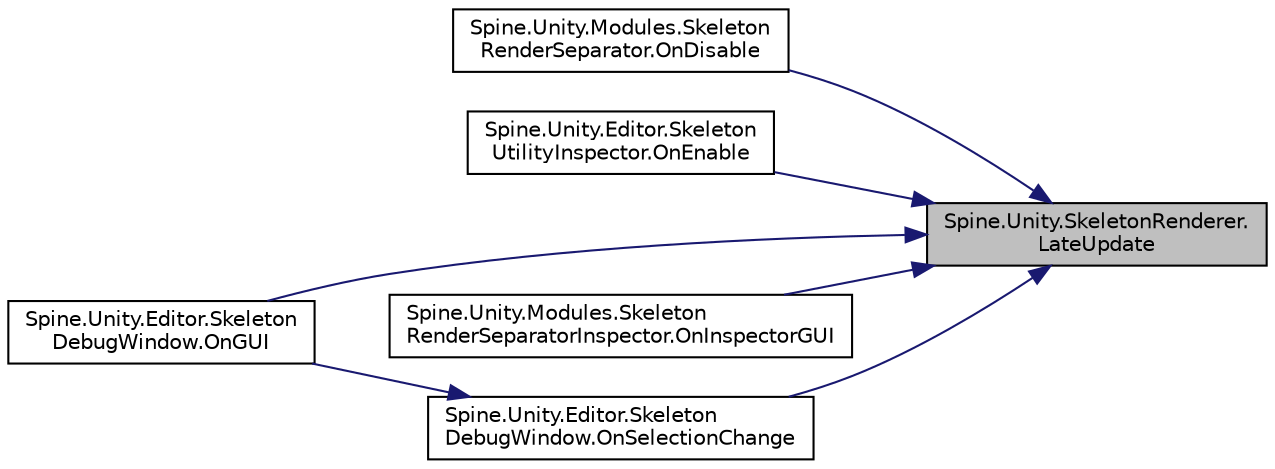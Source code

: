 digraph "Spine.Unity.SkeletonRenderer.LateUpdate"
{
 // LATEX_PDF_SIZE
  edge [fontname="Helvetica",fontsize="10",labelfontname="Helvetica",labelfontsize="10"];
  node [fontname="Helvetica",fontsize="10",shape=record];
  rankdir="RL";
  Node1 [label="Spine.Unity.SkeletonRenderer.\lLateUpdate",height=0.2,width=0.4,color="black", fillcolor="grey75", style="filled", fontcolor="black",tooltip="Generates a new UnityEngine.Mesh from the internal Skeleton."];
  Node1 -> Node2 [dir="back",color="midnightblue",fontsize="10",style="solid"];
  Node2 [label="Spine.Unity.Modules.Skeleton\lRenderSeparator.OnDisable",height=0.2,width=0.4,color="black", fillcolor="white", style="filled",URL="$class_spine_1_1_unity_1_1_modules_1_1_skeleton_render_separator.html#a9a0bced8c29439fa94a29795947b9e77",tooltip=" "];
  Node1 -> Node3 [dir="back",color="midnightblue",fontsize="10",style="solid"];
  Node3 [label="Spine.Unity.Editor.Skeleton\lUtilityInspector.OnEnable",height=0.2,width=0.4,color="black", fillcolor="white", style="filled",URL="$class_spine_1_1_unity_1_1_editor_1_1_skeleton_utility_inspector.html#acaa9b573cec0634c3ebb1beb15e2f843",tooltip=" "];
  Node1 -> Node4 [dir="back",color="midnightblue",fontsize="10",style="solid"];
  Node4 [label="Spine.Unity.Editor.Skeleton\lDebugWindow.OnGUI",height=0.2,width=0.4,color="black", fillcolor="white", style="filled",URL="$class_spine_1_1_unity_1_1_editor_1_1_skeleton_debug_window.html#a08a29a81c42d9af499d83e27132a247a",tooltip=" "];
  Node1 -> Node5 [dir="back",color="midnightblue",fontsize="10",style="solid"];
  Node5 [label="Spine.Unity.Modules.Skeleton\lRenderSeparatorInspector.OnInspectorGUI",height=0.2,width=0.4,color="black", fillcolor="white", style="filled",URL="$class_spine_1_1_unity_1_1_modules_1_1_skeleton_render_separator_inspector.html#a46d50248aad31896ca94bf8763c70b33",tooltip=" "];
  Node1 -> Node6 [dir="back",color="midnightblue",fontsize="10",style="solid"];
  Node6 [label="Spine.Unity.Editor.Skeleton\lDebugWindow.OnSelectionChange",height=0.2,width=0.4,color="black", fillcolor="white", style="filled",URL="$class_spine_1_1_unity_1_1_editor_1_1_skeleton_debug_window.html#abf8628628ade435fe1b76c9d3b4fcf83",tooltip=" "];
  Node6 -> Node4 [dir="back",color="midnightblue",fontsize="10",style="solid"];
}

